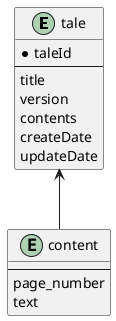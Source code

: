 @startuml
entity tale {
  * taleId
  --
  title
  version
  contents
  createDate
  updateDate
}

entity content {
--
page_number
text 
}

tale <-- content

@enduml

